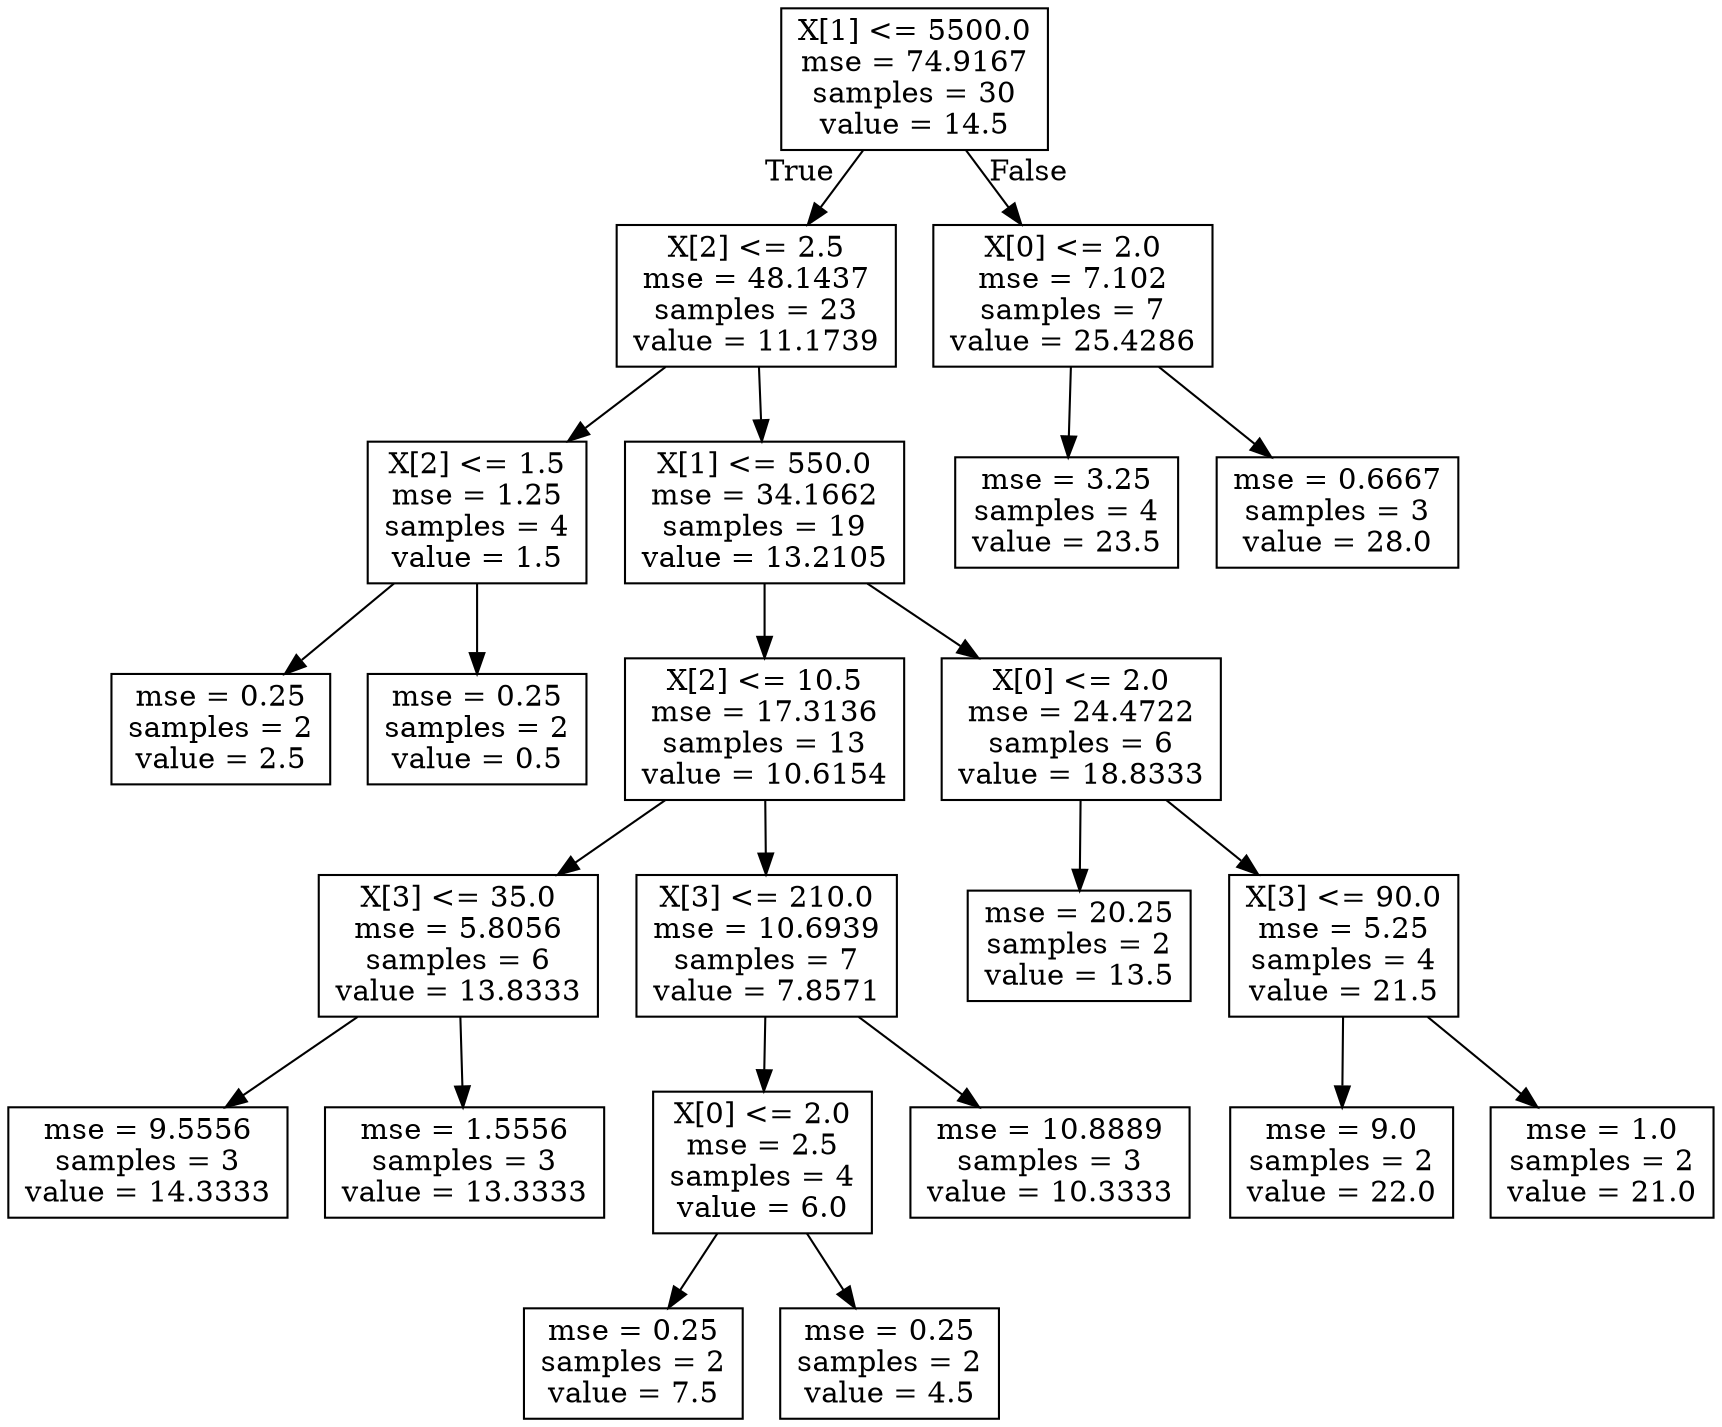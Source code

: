 digraph Tree {
node [shape=box] ;
0 [label="X[1] <= 5500.0\nmse = 74.9167\nsamples = 30\nvalue = 14.5"] ;
1 [label="X[2] <= 2.5\nmse = 48.1437\nsamples = 23\nvalue = 11.1739"] ;
0 -> 1 [labeldistance=2.5, labelangle=45, headlabel="True"] ;
2 [label="X[2] <= 1.5\nmse = 1.25\nsamples = 4\nvalue = 1.5"] ;
1 -> 2 ;
3 [label="mse = 0.25\nsamples = 2\nvalue = 2.5"] ;
2 -> 3 ;
4 [label="mse = 0.25\nsamples = 2\nvalue = 0.5"] ;
2 -> 4 ;
5 [label="X[1] <= 550.0\nmse = 34.1662\nsamples = 19\nvalue = 13.2105"] ;
1 -> 5 ;
6 [label="X[2] <= 10.5\nmse = 17.3136\nsamples = 13\nvalue = 10.6154"] ;
5 -> 6 ;
7 [label="X[3] <= 35.0\nmse = 5.8056\nsamples = 6\nvalue = 13.8333"] ;
6 -> 7 ;
8 [label="mse = 9.5556\nsamples = 3\nvalue = 14.3333"] ;
7 -> 8 ;
9 [label="mse = 1.5556\nsamples = 3\nvalue = 13.3333"] ;
7 -> 9 ;
10 [label="X[3] <= 210.0\nmse = 10.6939\nsamples = 7\nvalue = 7.8571"] ;
6 -> 10 ;
11 [label="X[0] <= 2.0\nmse = 2.5\nsamples = 4\nvalue = 6.0"] ;
10 -> 11 ;
12 [label="mse = 0.25\nsamples = 2\nvalue = 7.5"] ;
11 -> 12 ;
13 [label="mse = 0.25\nsamples = 2\nvalue = 4.5"] ;
11 -> 13 ;
14 [label="mse = 10.8889\nsamples = 3\nvalue = 10.3333"] ;
10 -> 14 ;
15 [label="X[0] <= 2.0\nmse = 24.4722\nsamples = 6\nvalue = 18.8333"] ;
5 -> 15 ;
16 [label="mse = 20.25\nsamples = 2\nvalue = 13.5"] ;
15 -> 16 ;
17 [label="X[3] <= 90.0\nmse = 5.25\nsamples = 4\nvalue = 21.5"] ;
15 -> 17 ;
18 [label="mse = 9.0\nsamples = 2\nvalue = 22.0"] ;
17 -> 18 ;
19 [label="mse = 1.0\nsamples = 2\nvalue = 21.0"] ;
17 -> 19 ;
20 [label="X[0] <= 2.0\nmse = 7.102\nsamples = 7\nvalue = 25.4286"] ;
0 -> 20 [labeldistance=2.5, labelangle=-45, headlabel="False"] ;
21 [label="mse = 3.25\nsamples = 4\nvalue = 23.5"] ;
20 -> 21 ;
22 [label="mse = 0.6667\nsamples = 3\nvalue = 28.0"] ;
20 -> 22 ;
}